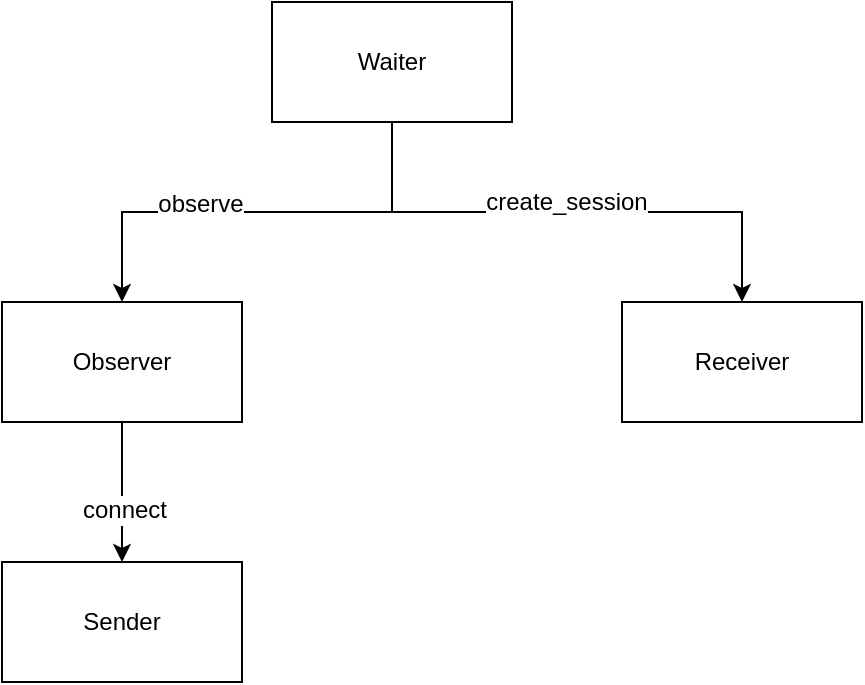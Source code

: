 <mxfile version="12.3.6" type="github" pages="1">
  <diagram id="zG97qHwjyjh6H-_nh7D9" name="Page-1">
    <mxGraphModel dx="488" dy="760" grid="1" gridSize="10" guides="1" tooltips="1" connect="1" arrows="1" fold="1" page="1" pageScale="1" pageWidth="850" pageHeight="1100" math="0" shadow="0">
      <root>
        <mxCell id="0"/>
        <mxCell id="1" parent="0"/>
        <mxCell id="SwjhK8umoavt4OfDQzGd-3" value="Receiver" style="rounded=0;whiteSpace=wrap;html=1;" vertex="1" parent="1">
          <mxGeometry x="1390" y="520" width="120" height="60" as="geometry"/>
        </mxCell>
        <mxCell id="SwjhK8umoavt4OfDQzGd-5" style="edgeStyle=orthogonalEdgeStyle;rounded=0;orthogonalLoop=1;jettySize=auto;html=1;exitX=0.5;exitY=1;exitDx=0;exitDy=0;entryX=0.5;entryY=0;entryDx=0;entryDy=0;" edge="1" parent="1" source="SwjhK8umoavt4OfDQzGd-4" target="SwjhK8umoavt4OfDQzGd-3">
          <mxGeometry relative="1" as="geometry"/>
        </mxCell>
        <mxCell id="SwjhK8umoavt4OfDQzGd-6" value="create_session" style="text;html=1;align=center;verticalAlign=middle;resizable=0;points=[];;labelBackgroundColor=#ffffff;" vertex="1" connectable="0" parent="SwjhK8umoavt4OfDQzGd-5">
          <mxGeometry x="-0.13" y="2" relative="1" as="geometry">
            <mxPoint x="16" y="-3" as="offset"/>
          </mxGeometry>
        </mxCell>
        <mxCell id="SwjhK8umoavt4OfDQzGd-8" style="edgeStyle=orthogonalEdgeStyle;rounded=0;orthogonalLoop=1;jettySize=auto;html=1;exitX=0.5;exitY=1;exitDx=0;exitDy=0;entryX=0.5;entryY=0;entryDx=0;entryDy=0;" edge="1" parent="1" source="SwjhK8umoavt4OfDQzGd-4" target="SwjhK8umoavt4OfDQzGd-7">
          <mxGeometry relative="1" as="geometry"/>
        </mxCell>
        <mxCell id="SwjhK8umoavt4OfDQzGd-9" value="observe" style="text;html=1;align=center;verticalAlign=middle;resizable=0;points=[];;labelBackgroundColor=#ffffff;" vertex="1" connectable="0" parent="SwjhK8umoavt4OfDQzGd-8">
          <mxGeometry x="0.253" y="-4" relative="1" as="geometry">
            <mxPoint as="offset"/>
          </mxGeometry>
        </mxCell>
        <mxCell id="SwjhK8umoavt4OfDQzGd-4" value="Waiter" style="rounded=0;whiteSpace=wrap;html=1;" vertex="1" parent="1">
          <mxGeometry x="1215" y="370" width="120" height="60" as="geometry"/>
        </mxCell>
        <mxCell id="SwjhK8umoavt4OfDQzGd-11" style="edgeStyle=orthogonalEdgeStyle;rounded=0;orthogonalLoop=1;jettySize=auto;html=1;exitX=0.5;exitY=1;exitDx=0;exitDy=0;entryX=0.5;entryY=0;entryDx=0;entryDy=0;" edge="1" parent="1" source="SwjhK8umoavt4OfDQzGd-7" target="SwjhK8umoavt4OfDQzGd-10">
          <mxGeometry relative="1" as="geometry">
            <Array as="points">
              <mxPoint x="1140" y="600"/>
              <mxPoint x="1140" y="600"/>
            </Array>
          </mxGeometry>
        </mxCell>
        <mxCell id="SwjhK8umoavt4OfDQzGd-12" value="connect" style="text;html=1;align=center;verticalAlign=middle;resizable=0;points=[];;labelBackgroundColor=#ffffff;" vertex="1" connectable="0" parent="SwjhK8umoavt4OfDQzGd-11">
          <mxGeometry x="0.26" y="1" relative="1" as="geometry">
            <mxPoint as="offset"/>
          </mxGeometry>
        </mxCell>
        <mxCell id="SwjhK8umoavt4OfDQzGd-7" value="Observer" style="rounded=0;whiteSpace=wrap;html=1;" vertex="1" parent="1">
          <mxGeometry x="1080" y="520" width="120" height="60" as="geometry"/>
        </mxCell>
        <mxCell id="SwjhK8umoavt4OfDQzGd-10" value="Sender" style="rounded=0;whiteSpace=wrap;html=1;" vertex="1" parent="1">
          <mxGeometry x="1080" y="650" width="120" height="60" as="geometry"/>
        </mxCell>
      </root>
    </mxGraphModel>
  </diagram>
</mxfile>
